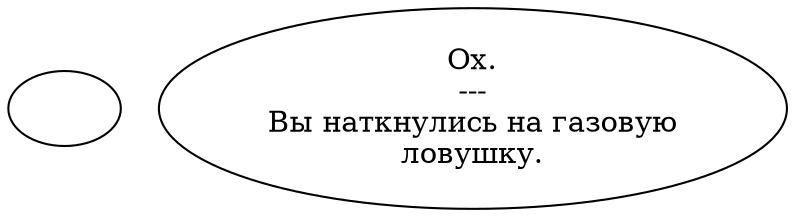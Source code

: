 digraph gastrap {
  "start" [style=filled       fillcolor="#FFFFFF"       color="#000000"]
  "start" [label=""]
  "spatial_p_proc" [style=filled       fillcolor="#FFFFFF"       color="#000000"]
  "spatial_p_proc" [label="Ох.\n---\nВы наткнулись на газовую\nловушку."]
}